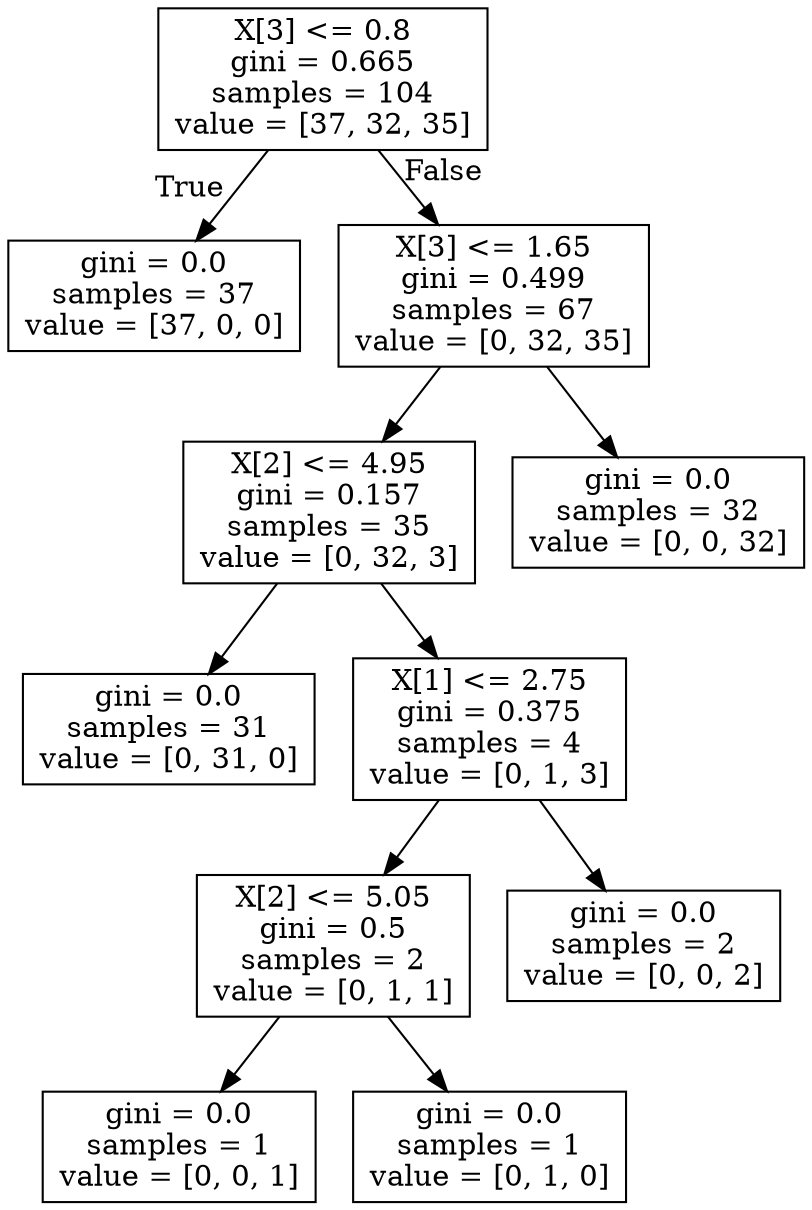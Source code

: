 digraph Tree {
node [shape=box] ;
0 [label="X[3] <= 0.8\ngini = 0.665\nsamples = 104\nvalue = [37, 32, 35]"] ;
1 [label="gini = 0.0\nsamples = 37\nvalue = [37, 0, 0]"] ;
0 -> 1 [labeldistance=2.5, labelangle=45, headlabel="True"] ;
2 [label="X[3] <= 1.65\ngini = 0.499\nsamples = 67\nvalue = [0, 32, 35]"] ;
0 -> 2 [labeldistance=2.5, labelangle=-45, headlabel="False"] ;
3 [label="X[2] <= 4.95\ngini = 0.157\nsamples = 35\nvalue = [0, 32, 3]"] ;
2 -> 3 ;
4 [label="gini = 0.0\nsamples = 31\nvalue = [0, 31, 0]"] ;
3 -> 4 ;
5 [label="X[1] <= 2.75\ngini = 0.375\nsamples = 4\nvalue = [0, 1, 3]"] ;
3 -> 5 ;
6 [label="X[2] <= 5.05\ngini = 0.5\nsamples = 2\nvalue = [0, 1, 1]"] ;
5 -> 6 ;
7 [label="gini = 0.0\nsamples = 1\nvalue = [0, 0, 1]"] ;
6 -> 7 ;
8 [label="gini = 0.0\nsamples = 1\nvalue = [0, 1, 0]"] ;
6 -> 8 ;
9 [label="gini = 0.0\nsamples = 2\nvalue = [0, 0, 2]"] ;
5 -> 9 ;
10 [label="gini = 0.0\nsamples = 32\nvalue = [0, 0, 32]"] ;
2 -> 10 ;
}